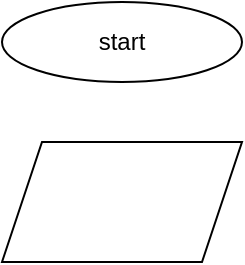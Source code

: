 <mxfile>
    <diagram id="hNZnlqnLM8ZsqTo6yj_N" name="Страница 1">
        <mxGraphModel dx="975" dy="385" grid="1" gridSize="10" guides="1" tooltips="1" connect="1" arrows="1" fold="1" page="1" pageScale="1" pageWidth="827" pageHeight="1169" math="0" shadow="0">
            <root>
                <mxCell id="0"/>
                <mxCell id="1" parent="0"/>
                <mxCell id="2" value="start" style="ellipse;whiteSpace=wrap;html=1;" vertex="1" parent="1">
                    <mxGeometry x="140" y="20" width="120" height="40" as="geometry"/>
                </mxCell>
                <mxCell id="3" value="" style="shape=parallelogram;perimeter=parallelogramPerimeter;whiteSpace=wrap;html=1;fixedSize=1;" vertex="1" parent="1">
                    <mxGeometry x="140" y="90" width="120" height="60" as="geometry"/>
                </mxCell>
            </root>
        </mxGraphModel>
    </diagram>
</mxfile>